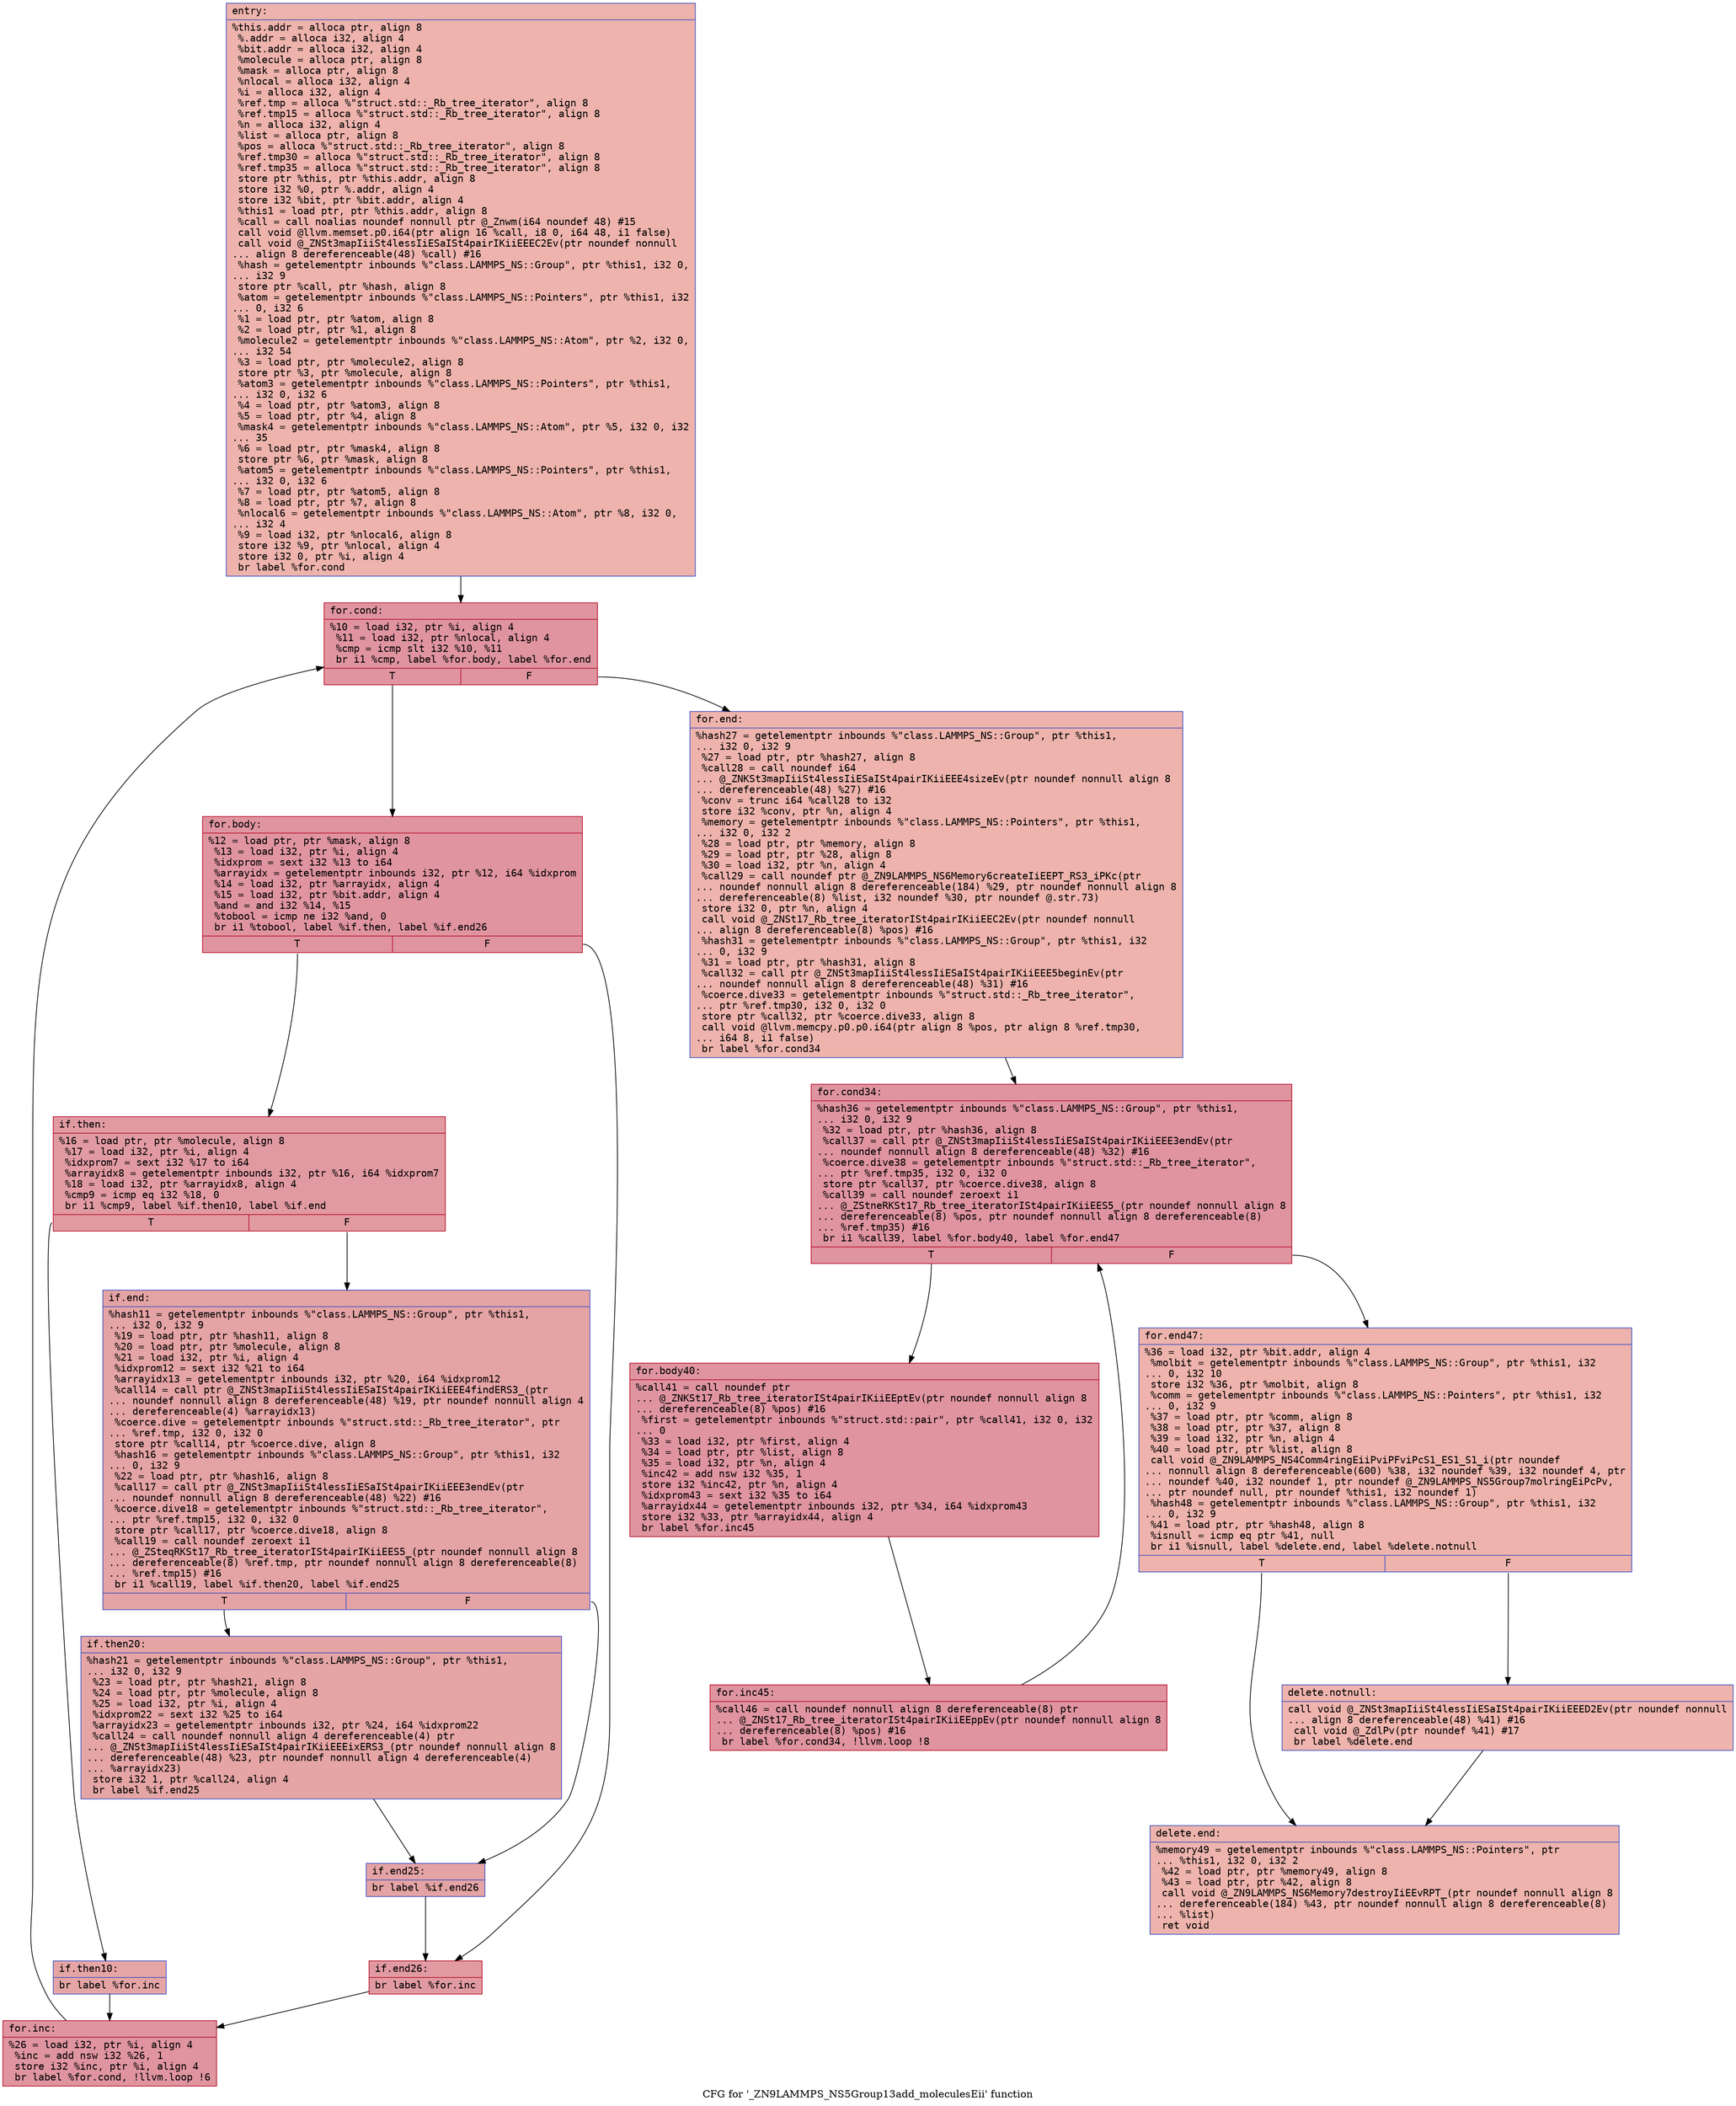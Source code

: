 digraph "CFG for '_ZN9LAMMPS_NS5Group13add_moleculesEii' function" {
	label="CFG for '_ZN9LAMMPS_NS5Group13add_moleculesEii' function";

	Node0x55ba303851d0 [shape=record,color="#3d50c3ff", style=filled, fillcolor="#d6524470" fontname="Courier",label="{entry:\l|  %this.addr = alloca ptr, align 8\l  %.addr = alloca i32, align 4\l  %bit.addr = alloca i32, align 4\l  %molecule = alloca ptr, align 8\l  %mask = alloca ptr, align 8\l  %nlocal = alloca i32, align 4\l  %i = alloca i32, align 4\l  %ref.tmp = alloca %\"struct.std::_Rb_tree_iterator\", align 8\l  %ref.tmp15 = alloca %\"struct.std::_Rb_tree_iterator\", align 8\l  %n = alloca i32, align 4\l  %list = alloca ptr, align 8\l  %pos = alloca %\"struct.std::_Rb_tree_iterator\", align 8\l  %ref.tmp30 = alloca %\"struct.std::_Rb_tree_iterator\", align 8\l  %ref.tmp35 = alloca %\"struct.std::_Rb_tree_iterator\", align 8\l  store ptr %this, ptr %this.addr, align 8\l  store i32 %0, ptr %.addr, align 4\l  store i32 %bit, ptr %bit.addr, align 4\l  %this1 = load ptr, ptr %this.addr, align 8\l  %call = call noalias noundef nonnull ptr @_Znwm(i64 noundef 48) #15\l  call void @llvm.memset.p0.i64(ptr align 16 %call, i8 0, i64 48, i1 false)\l  call void @_ZNSt3mapIiiSt4lessIiESaISt4pairIKiiEEEC2Ev(ptr noundef nonnull\l... align 8 dereferenceable(48) %call) #16\l  %hash = getelementptr inbounds %\"class.LAMMPS_NS::Group\", ptr %this1, i32 0,\l... i32 9\l  store ptr %call, ptr %hash, align 8\l  %atom = getelementptr inbounds %\"class.LAMMPS_NS::Pointers\", ptr %this1, i32\l... 0, i32 6\l  %1 = load ptr, ptr %atom, align 8\l  %2 = load ptr, ptr %1, align 8\l  %molecule2 = getelementptr inbounds %\"class.LAMMPS_NS::Atom\", ptr %2, i32 0,\l... i32 54\l  %3 = load ptr, ptr %molecule2, align 8\l  store ptr %3, ptr %molecule, align 8\l  %atom3 = getelementptr inbounds %\"class.LAMMPS_NS::Pointers\", ptr %this1,\l... i32 0, i32 6\l  %4 = load ptr, ptr %atom3, align 8\l  %5 = load ptr, ptr %4, align 8\l  %mask4 = getelementptr inbounds %\"class.LAMMPS_NS::Atom\", ptr %5, i32 0, i32\l... 35\l  %6 = load ptr, ptr %mask4, align 8\l  store ptr %6, ptr %mask, align 8\l  %atom5 = getelementptr inbounds %\"class.LAMMPS_NS::Pointers\", ptr %this1,\l... i32 0, i32 6\l  %7 = load ptr, ptr %atom5, align 8\l  %8 = load ptr, ptr %7, align 8\l  %nlocal6 = getelementptr inbounds %\"class.LAMMPS_NS::Atom\", ptr %8, i32 0,\l... i32 4\l  %9 = load i32, ptr %nlocal6, align 8\l  store i32 %9, ptr %nlocal, align 4\l  store i32 0, ptr %i, align 4\l  br label %for.cond\l}"];
	Node0x55ba303851d0 -> Node0x55ba303873b0[tooltip="entry -> for.cond\nProbability 100.00%" ];
	Node0x55ba303873b0 [shape=record,color="#b70d28ff", style=filled, fillcolor="#b70d2870" fontname="Courier",label="{for.cond:\l|  %10 = load i32, ptr %i, align 4\l  %11 = load i32, ptr %nlocal, align 4\l  %cmp = icmp slt i32 %10, %11\l  br i1 %cmp, label %for.body, label %for.end\l|{<s0>T|<s1>F}}"];
	Node0x55ba303873b0:s0 -> Node0x55ba303875b0[tooltip="for.cond -> for.body\nProbability 96.88%" ];
	Node0x55ba303873b0:s1 -> Node0x55ba30387630[tooltip="for.cond -> for.end\nProbability 3.12%" ];
	Node0x55ba303875b0 [shape=record,color="#b70d28ff", style=filled, fillcolor="#b70d2870" fontname="Courier",label="{for.body:\l|  %12 = load ptr, ptr %mask, align 8\l  %13 = load i32, ptr %i, align 4\l  %idxprom = sext i32 %13 to i64\l  %arrayidx = getelementptr inbounds i32, ptr %12, i64 %idxprom\l  %14 = load i32, ptr %arrayidx, align 4\l  %15 = load i32, ptr %bit.addr, align 4\l  %and = and i32 %14, %15\l  %tobool = icmp ne i32 %and, 0\l  br i1 %tobool, label %if.then, label %if.end26\l|{<s0>T|<s1>F}}"];
	Node0x55ba303875b0:s0 -> Node0x55ba30387ba0[tooltip="for.body -> if.then\nProbability 62.50%" ];
	Node0x55ba303875b0:s1 -> Node0x55ba30387c10[tooltip="for.body -> if.end26\nProbability 37.50%" ];
	Node0x55ba30387ba0 [shape=record,color="#b70d28ff", style=filled, fillcolor="#bb1b2c70" fontname="Courier",label="{if.then:\l|  %16 = load ptr, ptr %molecule, align 8\l  %17 = load i32, ptr %i, align 4\l  %idxprom7 = sext i32 %17 to i64\l  %arrayidx8 = getelementptr inbounds i32, ptr %16, i64 %idxprom7\l  %18 = load i32, ptr %arrayidx8, align 4\l  %cmp9 = icmp eq i32 %18, 0\l  br i1 %cmp9, label %if.then10, label %if.end\l|{<s0>T|<s1>F}}"];
	Node0x55ba30387ba0:s0 -> Node0x55ba303880e0[tooltip="if.then -> if.then10\nProbability 37.50%" ];
	Node0x55ba30387ba0:s1 -> Node0x55ba30388160[tooltip="if.then -> if.end\nProbability 62.50%" ];
	Node0x55ba303880e0 [shape=record,color="#3d50c3ff", style=filled, fillcolor="#c5333470" fontname="Courier",label="{if.then10:\l|  br label %for.inc\l}"];
	Node0x55ba303880e0 -> Node0x55ba30388280[tooltip="if.then10 -> for.inc\nProbability 100.00%" ];
	Node0x55ba30388160 [shape=record,color="#3d50c3ff", style=filled, fillcolor="#c32e3170" fontname="Courier",label="{if.end:\l|  %hash11 = getelementptr inbounds %\"class.LAMMPS_NS::Group\", ptr %this1,\l... i32 0, i32 9\l  %19 = load ptr, ptr %hash11, align 8\l  %20 = load ptr, ptr %molecule, align 8\l  %21 = load i32, ptr %i, align 4\l  %idxprom12 = sext i32 %21 to i64\l  %arrayidx13 = getelementptr inbounds i32, ptr %20, i64 %idxprom12\l  %call14 = call ptr @_ZNSt3mapIiiSt4lessIiESaISt4pairIKiiEEE4findERS3_(ptr\l... noundef nonnull align 8 dereferenceable(48) %19, ptr noundef nonnull align 4\l... dereferenceable(4) %arrayidx13)\l  %coerce.dive = getelementptr inbounds %\"struct.std::_Rb_tree_iterator\", ptr\l... %ref.tmp, i32 0, i32 0\l  store ptr %call14, ptr %coerce.dive, align 8\l  %hash16 = getelementptr inbounds %\"class.LAMMPS_NS::Group\", ptr %this1, i32\l... 0, i32 9\l  %22 = load ptr, ptr %hash16, align 8\l  %call17 = call ptr @_ZNSt3mapIiiSt4lessIiESaISt4pairIKiiEEE3endEv(ptr\l... noundef nonnull align 8 dereferenceable(48) %22) #16\l  %coerce.dive18 = getelementptr inbounds %\"struct.std::_Rb_tree_iterator\",\l... ptr %ref.tmp15, i32 0, i32 0\l  store ptr %call17, ptr %coerce.dive18, align 8\l  %call19 = call noundef zeroext i1\l... @_ZSteqRKSt17_Rb_tree_iteratorISt4pairIKiiEES5_(ptr noundef nonnull align 8\l... dereferenceable(8) %ref.tmp, ptr noundef nonnull align 8 dereferenceable(8)\l... %ref.tmp15) #16\l  br i1 %call19, label %if.then20, label %if.end25\l|{<s0>T|<s1>F}}"];
	Node0x55ba30388160:s0 -> Node0x55ba302d5df0[tooltip="if.end -> if.then20\nProbability 50.00%" ];
	Node0x55ba30388160:s1 -> Node0x55ba302d1410[tooltip="if.end -> if.end25\nProbability 50.00%" ];
	Node0x55ba302d5df0 [shape=record,color="#3d50c3ff", style=filled, fillcolor="#c5333470" fontname="Courier",label="{if.then20:\l|  %hash21 = getelementptr inbounds %\"class.LAMMPS_NS::Group\", ptr %this1,\l... i32 0, i32 9\l  %23 = load ptr, ptr %hash21, align 8\l  %24 = load ptr, ptr %molecule, align 8\l  %25 = load i32, ptr %i, align 4\l  %idxprom22 = sext i32 %25 to i64\l  %arrayidx23 = getelementptr inbounds i32, ptr %24, i64 %idxprom22\l  %call24 = call noundef nonnull align 4 dereferenceable(4) ptr\l... @_ZNSt3mapIiiSt4lessIiESaISt4pairIKiiEEEixERS3_(ptr noundef nonnull align 8\l... dereferenceable(48) %23, ptr noundef nonnull align 4 dereferenceable(4)\l... %arrayidx23)\l  store i32 1, ptr %call24, align 4\l  br label %if.end25\l}"];
	Node0x55ba302d5df0 -> Node0x55ba302d1410[tooltip="if.then20 -> if.end25\nProbability 100.00%" ];
	Node0x55ba302d1410 [shape=record,color="#3d50c3ff", style=filled, fillcolor="#c32e3170" fontname="Courier",label="{if.end25:\l|  br label %if.end26\l}"];
	Node0x55ba302d1410 -> Node0x55ba30387c10[tooltip="if.end25 -> if.end26\nProbability 100.00%" ];
	Node0x55ba30387c10 [shape=record,color="#b70d28ff", style=filled, fillcolor="#bb1b2c70" fontname="Courier",label="{if.end26:\l|  br label %for.inc\l}"];
	Node0x55ba30387c10 -> Node0x55ba30388280[tooltip="if.end26 -> for.inc\nProbability 100.00%" ];
	Node0x55ba30388280 [shape=record,color="#b70d28ff", style=filled, fillcolor="#b70d2870" fontname="Courier",label="{for.inc:\l|  %26 = load i32, ptr %i, align 4\l  %inc = add nsw i32 %26, 1\l  store i32 %inc, ptr %i, align 4\l  br label %for.cond, !llvm.loop !6\l}"];
	Node0x55ba30388280 -> Node0x55ba303873b0[tooltip="for.inc -> for.cond\nProbability 100.00%" ];
	Node0x55ba30387630 [shape=record,color="#3d50c3ff", style=filled, fillcolor="#d6524470" fontname="Courier",label="{for.end:\l|  %hash27 = getelementptr inbounds %\"class.LAMMPS_NS::Group\", ptr %this1,\l... i32 0, i32 9\l  %27 = load ptr, ptr %hash27, align 8\l  %call28 = call noundef i64\l... @_ZNKSt3mapIiiSt4lessIiESaISt4pairIKiiEEE4sizeEv(ptr noundef nonnull align 8\l... dereferenceable(48) %27) #16\l  %conv = trunc i64 %call28 to i32\l  store i32 %conv, ptr %n, align 4\l  %memory = getelementptr inbounds %\"class.LAMMPS_NS::Pointers\", ptr %this1,\l... i32 0, i32 2\l  %28 = load ptr, ptr %memory, align 8\l  %29 = load ptr, ptr %28, align 8\l  %30 = load i32, ptr %n, align 4\l  %call29 = call noundef ptr @_ZN9LAMMPS_NS6Memory6createIiEEPT_RS3_iPKc(ptr\l... noundef nonnull align 8 dereferenceable(184) %29, ptr noundef nonnull align 8\l... dereferenceable(8) %list, i32 noundef %30, ptr noundef @.str.73)\l  store i32 0, ptr %n, align 4\l  call void @_ZNSt17_Rb_tree_iteratorISt4pairIKiiEEC2Ev(ptr noundef nonnull\l... align 8 dereferenceable(8) %pos) #16\l  %hash31 = getelementptr inbounds %\"class.LAMMPS_NS::Group\", ptr %this1, i32\l... 0, i32 9\l  %31 = load ptr, ptr %hash31, align 8\l  %call32 = call ptr @_ZNSt3mapIiiSt4lessIiESaISt4pairIKiiEEE5beginEv(ptr\l... noundef nonnull align 8 dereferenceable(48) %31) #16\l  %coerce.dive33 = getelementptr inbounds %\"struct.std::_Rb_tree_iterator\",\l... ptr %ref.tmp30, i32 0, i32 0\l  store ptr %call32, ptr %coerce.dive33, align 8\l  call void @llvm.memcpy.p0.p0.i64(ptr align 8 %pos, ptr align 8 %ref.tmp30,\l... i64 8, i1 false)\l  br label %for.cond34\l}"];
	Node0x55ba30387630 -> Node0x55ba3038b000[tooltip="for.end -> for.cond34\nProbability 100.00%" ];
	Node0x55ba3038b000 [shape=record,color="#b70d28ff", style=filled, fillcolor="#b70d2870" fontname="Courier",label="{for.cond34:\l|  %hash36 = getelementptr inbounds %\"class.LAMMPS_NS::Group\", ptr %this1,\l... i32 0, i32 9\l  %32 = load ptr, ptr %hash36, align 8\l  %call37 = call ptr @_ZNSt3mapIiiSt4lessIiESaISt4pairIKiiEEE3endEv(ptr\l... noundef nonnull align 8 dereferenceable(48) %32) #16\l  %coerce.dive38 = getelementptr inbounds %\"struct.std::_Rb_tree_iterator\",\l... ptr %ref.tmp35, i32 0, i32 0\l  store ptr %call37, ptr %coerce.dive38, align 8\l  %call39 = call noundef zeroext i1\l... @_ZStneRKSt17_Rb_tree_iteratorISt4pairIKiiEES5_(ptr noundef nonnull align 8\l... dereferenceable(8) %pos, ptr noundef nonnull align 8 dereferenceable(8)\l... %ref.tmp35) #16\l  br i1 %call39, label %for.body40, label %for.end47\l|{<s0>T|<s1>F}}"];
	Node0x55ba3038b000:s0 -> Node0x55ba3038b6a0[tooltip="for.cond34 -> for.body40\nProbability 96.88%" ];
	Node0x55ba3038b000:s1 -> Node0x55ba3038b780[tooltip="for.cond34 -> for.end47\nProbability 3.12%" ];
	Node0x55ba3038b6a0 [shape=record,color="#b70d28ff", style=filled, fillcolor="#b70d2870" fontname="Courier",label="{for.body40:\l|  %call41 = call noundef ptr\l... @_ZNKSt17_Rb_tree_iteratorISt4pairIKiiEEptEv(ptr noundef nonnull align 8\l... dereferenceable(8) %pos) #16\l  %first = getelementptr inbounds %\"struct.std::pair\", ptr %call41, i32 0, i32\l... 0\l  %33 = load i32, ptr %first, align 4\l  %34 = load ptr, ptr %list, align 8\l  %35 = load i32, ptr %n, align 4\l  %inc42 = add nsw i32 %35, 1\l  store i32 %inc42, ptr %n, align 4\l  %idxprom43 = sext i32 %35 to i64\l  %arrayidx44 = getelementptr inbounds i32, ptr %34, i64 %idxprom43\l  store i32 %33, ptr %arrayidx44, align 4\l  br label %for.inc45\l}"];
	Node0x55ba3038b6a0 -> Node0x55ba3038c0a0[tooltip="for.body40 -> for.inc45\nProbability 100.00%" ];
	Node0x55ba3038c0a0 [shape=record,color="#b70d28ff", style=filled, fillcolor="#b70d2870" fontname="Courier",label="{for.inc45:\l|  %call46 = call noundef nonnull align 8 dereferenceable(8) ptr\l... @_ZNSt17_Rb_tree_iteratorISt4pairIKiiEEppEv(ptr noundef nonnull align 8\l... dereferenceable(8) %pos) #16\l  br label %for.cond34, !llvm.loop !8\l}"];
	Node0x55ba3038c0a0 -> Node0x55ba3038b000[tooltip="for.inc45 -> for.cond34\nProbability 100.00%" ];
	Node0x55ba3038b780 [shape=record,color="#3d50c3ff", style=filled, fillcolor="#d6524470" fontname="Courier",label="{for.end47:\l|  %36 = load i32, ptr %bit.addr, align 4\l  %molbit = getelementptr inbounds %\"class.LAMMPS_NS::Group\", ptr %this1, i32\l... 0, i32 10\l  store i32 %36, ptr %molbit, align 8\l  %comm = getelementptr inbounds %\"class.LAMMPS_NS::Pointers\", ptr %this1, i32\l... 0, i32 9\l  %37 = load ptr, ptr %comm, align 8\l  %38 = load ptr, ptr %37, align 8\l  %39 = load i32, ptr %n, align 4\l  %40 = load ptr, ptr %list, align 8\l  call void @_ZN9LAMMPS_NS4Comm4ringEiiPviPFviPcS1_ES1_S1_i(ptr noundef\l... nonnull align 8 dereferenceable(600) %38, i32 noundef %39, i32 noundef 4, ptr\l... noundef %40, i32 noundef 1, ptr noundef @_ZN9LAMMPS_NS5Group7molringEiPcPv,\l... ptr noundef null, ptr noundef %this1, i32 noundef 1)\l  %hash48 = getelementptr inbounds %\"class.LAMMPS_NS::Group\", ptr %this1, i32\l... 0, i32 9\l  %41 = load ptr, ptr %hash48, align 8\l  %isnull = icmp eq ptr %41, null\l  br i1 %isnull, label %delete.end, label %delete.notnull\l|{<s0>T|<s1>F}}"];
	Node0x55ba3038b780:s0 -> Node0x55ba3038d060[tooltip="for.end47 -> delete.end\nProbability 37.50%" ];
	Node0x55ba3038b780:s1 -> Node0x55ba3038d110[tooltip="for.end47 -> delete.notnull\nProbability 62.50%" ];
	Node0x55ba3038d110 [shape=record,color="#3d50c3ff", style=filled, fillcolor="#d8564670" fontname="Courier",label="{delete.notnull:\l|  call void @_ZNSt3mapIiiSt4lessIiESaISt4pairIKiiEEED2Ev(ptr noundef nonnull\l... align 8 dereferenceable(48) %41) #16\l  call void @_ZdlPv(ptr noundef %41) #17\l  br label %delete.end\l}"];
	Node0x55ba3038d110 -> Node0x55ba3038d060[tooltip="delete.notnull -> delete.end\nProbability 100.00%" ];
	Node0x55ba3038d060 [shape=record,color="#3d50c3ff", style=filled, fillcolor="#d6524470" fontname="Courier",label="{delete.end:\l|  %memory49 = getelementptr inbounds %\"class.LAMMPS_NS::Pointers\", ptr\l... %this1, i32 0, i32 2\l  %42 = load ptr, ptr %memory49, align 8\l  %43 = load ptr, ptr %42, align 8\l  call void @_ZN9LAMMPS_NS6Memory7destroyIiEEvRPT_(ptr noundef nonnull align 8\l... dereferenceable(184) %43, ptr noundef nonnull align 8 dereferenceable(8)\l... %list)\l  ret void\l}"];
}

